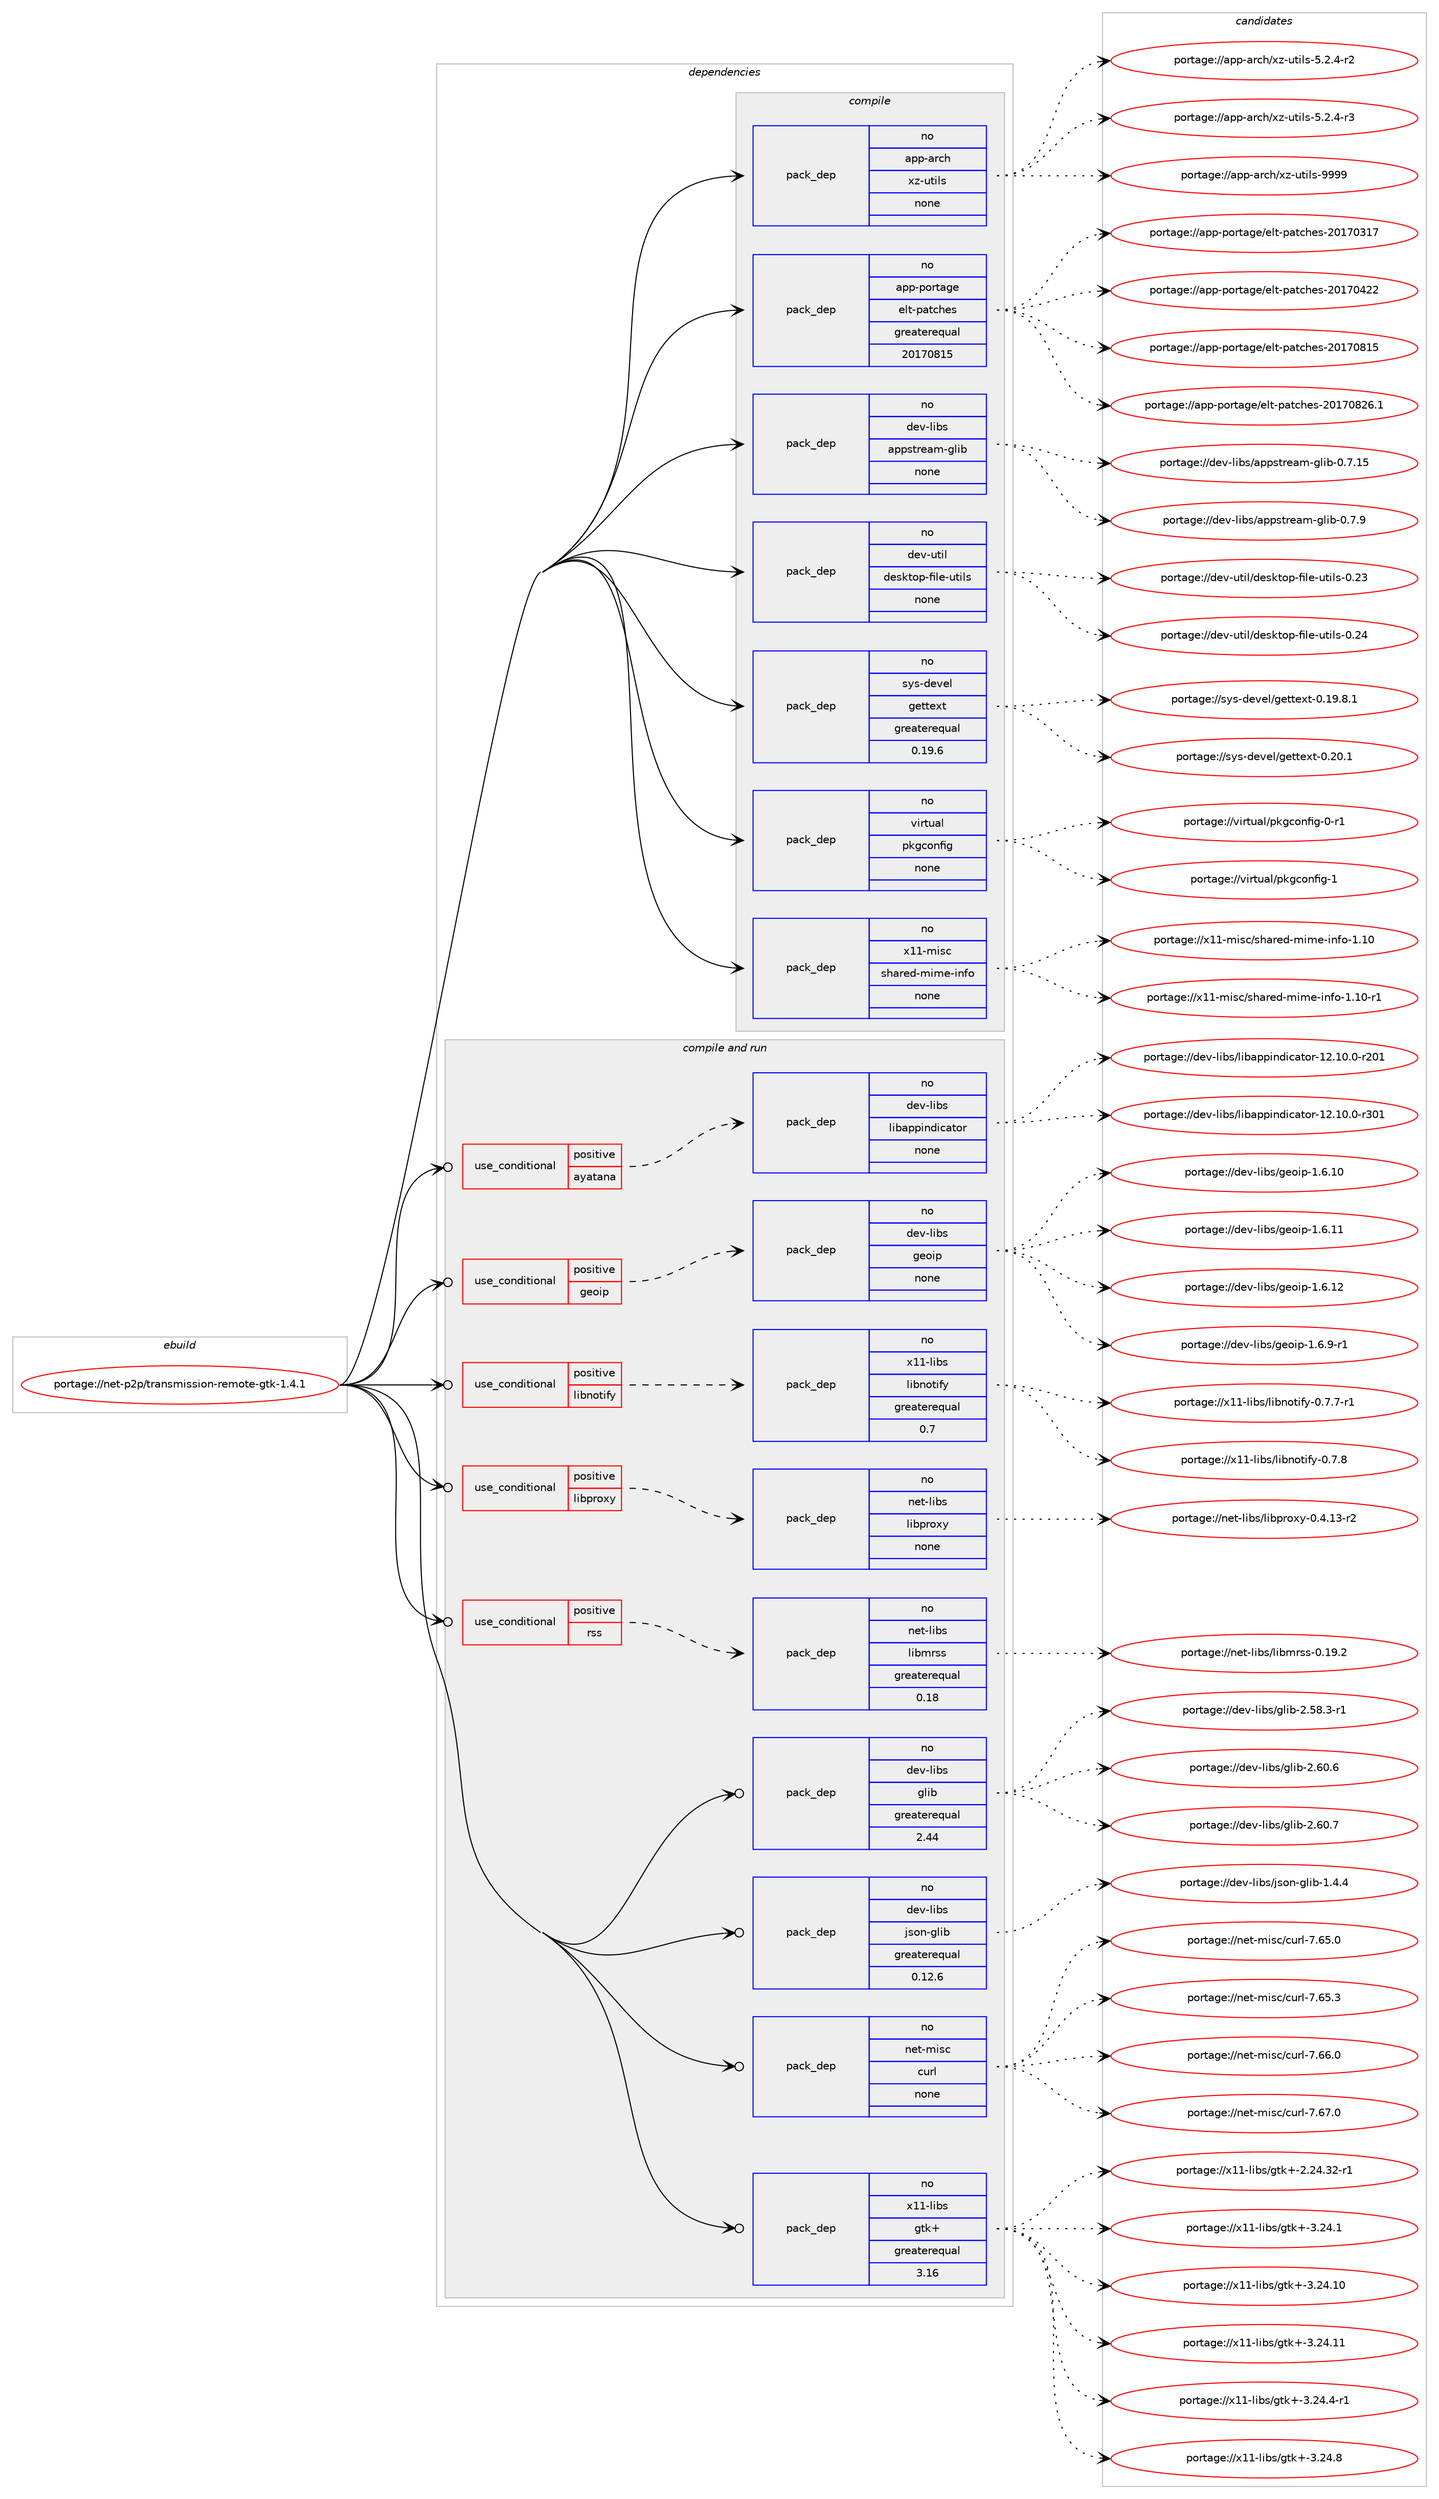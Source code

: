 digraph prolog {

# *************
# Graph options
# *************

newrank=true;
concentrate=true;
compound=true;
graph [rankdir=LR,fontname=Helvetica,fontsize=10,ranksep=1.5];#, ranksep=2.5, nodesep=0.2];
edge  [arrowhead=vee];
node  [fontname=Helvetica,fontsize=10];

# **********
# The ebuild
# **********

subgraph cluster_leftcol {
color=gray;
rank=same;
label=<<i>ebuild</i>>;
id [label="portage://net-p2p/transmission-remote-gtk-1.4.1", color=red, width=4, href="../net-p2p/transmission-remote-gtk-1.4.1.svg"];
}

# ****************
# The dependencies
# ****************

subgraph cluster_midcol {
color=gray;
label=<<i>dependencies</i>>;
subgraph cluster_compile {
fillcolor="#eeeeee";
style=filled;
label=<<i>compile</i>>;
subgraph pack274168 {
dependency373876 [label=<<TABLE BORDER="0" CELLBORDER="1" CELLSPACING="0" CELLPADDING="4" WIDTH="220"><TR><TD ROWSPAN="6" CELLPADDING="30">pack_dep</TD></TR><TR><TD WIDTH="110">no</TD></TR><TR><TD>app-arch</TD></TR><TR><TD>xz-utils</TD></TR><TR><TD>none</TD></TR><TR><TD></TD></TR></TABLE>>, shape=none, color=blue];
}
id:e -> dependency373876:w [weight=20,style="solid",arrowhead="vee"];
subgraph pack274169 {
dependency373877 [label=<<TABLE BORDER="0" CELLBORDER="1" CELLSPACING="0" CELLPADDING="4" WIDTH="220"><TR><TD ROWSPAN="6" CELLPADDING="30">pack_dep</TD></TR><TR><TD WIDTH="110">no</TD></TR><TR><TD>app-portage</TD></TR><TR><TD>elt-patches</TD></TR><TR><TD>greaterequal</TD></TR><TR><TD>20170815</TD></TR></TABLE>>, shape=none, color=blue];
}
id:e -> dependency373877:w [weight=20,style="solid",arrowhead="vee"];
subgraph pack274170 {
dependency373878 [label=<<TABLE BORDER="0" CELLBORDER="1" CELLSPACING="0" CELLPADDING="4" WIDTH="220"><TR><TD ROWSPAN="6" CELLPADDING="30">pack_dep</TD></TR><TR><TD WIDTH="110">no</TD></TR><TR><TD>dev-libs</TD></TR><TR><TD>appstream-glib</TD></TR><TR><TD>none</TD></TR><TR><TD></TD></TR></TABLE>>, shape=none, color=blue];
}
id:e -> dependency373878:w [weight=20,style="solid",arrowhead="vee"];
subgraph pack274171 {
dependency373879 [label=<<TABLE BORDER="0" CELLBORDER="1" CELLSPACING="0" CELLPADDING="4" WIDTH="220"><TR><TD ROWSPAN="6" CELLPADDING="30">pack_dep</TD></TR><TR><TD WIDTH="110">no</TD></TR><TR><TD>dev-util</TD></TR><TR><TD>desktop-file-utils</TD></TR><TR><TD>none</TD></TR><TR><TD></TD></TR></TABLE>>, shape=none, color=blue];
}
id:e -> dependency373879:w [weight=20,style="solid",arrowhead="vee"];
subgraph pack274172 {
dependency373880 [label=<<TABLE BORDER="0" CELLBORDER="1" CELLSPACING="0" CELLPADDING="4" WIDTH="220"><TR><TD ROWSPAN="6" CELLPADDING="30">pack_dep</TD></TR><TR><TD WIDTH="110">no</TD></TR><TR><TD>sys-devel</TD></TR><TR><TD>gettext</TD></TR><TR><TD>greaterequal</TD></TR><TR><TD>0.19.6</TD></TR></TABLE>>, shape=none, color=blue];
}
id:e -> dependency373880:w [weight=20,style="solid",arrowhead="vee"];
subgraph pack274173 {
dependency373881 [label=<<TABLE BORDER="0" CELLBORDER="1" CELLSPACING="0" CELLPADDING="4" WIDTH="220"><TR><TD ROWSPAN="6" CELLPADDING="30">pack_dep</TD></TR><TR><TD WIDTH="110">no</TD></TR><TR><TD>virtual</TD></TR><TR><TD>pkgconfig</TD></TR><TR><TD>none</TD></TR><TR><TD></TD></TR></TABLE>>, shape=none, color=blue];
}
id:e -> dependency373881:w [weight=20,style="solid",arrowhead="vee"];
subgraph pack274174 {
dependency373882 [label=<<TABLE BORDER="0" CELLBORDER="1" CELLSPACING="0" CELLPADDING="4" WIDTH="220"><TR><TD ROWSPAN="6" CELLPADDING="30">pack_dep</TD></TR><TR><TD WIDTH="110">no</TD></TR><TR><TD>x11-misc</TD></TR><TR><TD>shared-mime-info</TD></TR><TR><TD>none</TD></TR><TR><TD></TD></TR></TABLE>>, shape=none, color=blue];
}
id:e -> dependency373882:w [weight=20,style="solid",arrowhead="vee"];
}
subgraph cluster_compileandrun {
fillcolor="#eeeeee";
style=filled;
label=<<i>compile and run</i>>;
subgraph cond93386 {
dependency373883 [label=<<TABLE BORDER="0" CELLBORDER="1" CELLSPACING="0" CELLPADDING="4"><TR><TD ROWSPAN="3" CELLPADDING="10">use_conditional</TD></TR><TR><TD>positive</TD></TR><TR><TD>ayatana</TD></TR></TABLE>>, shape=none, color=red];
subgraph pack274175 {
dependency373884 [label=<<TABLE BORDER="0" CELLBORDER="1" CELLSPACING="0" CELLPADDING="4" WIDTH="220"><TR><TD ROWSPAN="6" CELLPADDING="30">pack_dep</TD></TR><TR><TD WIDTH="110">no</TD></TR><TR><TD>dev-libs</TD></TR><TR><TD>libappindicator</TD></TR><TR><TD>none</TD></TR><TR><TD></TD></TR></TABLE>>, shape=none, color=blue];
}
dependency373883:e -> dependency373884:w [weight=20,style="dashed",arrowhead="vee"];
}
id:e -> dependency373883:w [weight=20,style="solid",arrowhead="odotvee"];
subgraph cond93387 {
dependency373885 [label=<<TABLE BORDER="0" CELLBORDER="1" CELLSPACING="0" CELLPADDING="4"><TR><TD ROWSPAN="3" CELLPADDING="10">use_conditional</TD></TR><TR><TD>positive</TD></TR><TR><TD>geoip</TD></TR></TABLE>>, shape=none, color=red];
subgraph pack274176 {
dependency373886 [label=<<TABLE BORDER="0" CELLBORDER="1" CELLSPACING="0" CELLPADDING="4" WIDTH="220"><TR><TD ROWSPAN="6" CELLPADDING="30">pack_dep</TD></TR><TR><TD WIDTH="110">no</TD></TR><TR><TD>dev-libs</TD></TR><TR><TD>geoip</TD></TR><TR><TD>none</TD></TR><TR><TD></TD></TR></TABLE>>, shape=none, color=blue];
}
dependency373885:e -> dependency373886:w [weight=20,style="dashed",arrowhead="vee"];
}
id:e -> dependency373885:w [weight=20,style="solid",arrowhead="odotvee"];
subgraph cond93388 {
dependency373887 [label=<<TABLE BORDER="0" CELLBORDER="1" CELLSPACING="0" CELLPADDING="4"><TR><TD ROWSPAN="3" CELLPADDING="10">use_conditional</TD></TR><TR><TD>positive</TD></TR><TR><TD>libnotify</TD></TR></TABLE>>, shape=none, color=red];
subgraph pack274177 {
dependency373888 [label=<<TABLE BORDER="0" CELLBORDER="1" CELLSPACING="0" CELLPADDING="4" WIDTH="220"><TR><TD ROWSPAN="6" CELLPADDING="30">pack_dep</TD></TR><TR><TD WIDTH="110">no</TD></TR><TR><TD>x11-libs</TD></TR><TR><TD>libnotify</TD></TR><TR><TD>greaterequal</TD></TR><TR><TD>0.7</TD></TR></TABLE>>, shape=none, color=blue];
}
dependency373887:e -> dependency373888:w [weight=20,style="dashed",arrowhead="vee"];
}
id:e -> dependency373887:w [weight=20,style="solid",arrowhead="odotvee"];
subgraph cond93389 {
dependency373889 [label=<<TABLE BORDER="0" CELLBORDER="1" CELLSPACING="0" CELLPADDING="4"><TR><TD ROWSPAN="3" CELLPADDING="10">use_conditional</TD></TR><TR><TD>positive</TD></TR><TR><TD>libproxy</TD></TR></TABLE>>, shape=none, color=red];
subgraph pack274178 {
dependency373890 [label=<<TABLE BORDER="0" CELLBORDER="1" CELLSPACING="0" CELLPADDING="4" WIDTH="220"><TR><TD ROWSPAN="6" CELLPADDING="30">pack_dep</TD></TR><TR><TD WIDTH="110">no</TD></TR><TR><TD>net-libs</TD></TR><TR><TD>libproxy</TD></TR><TR><TD>none</TD></TR><TR><TD></TD></TR></TABLE>>, shape=none, color=blue];
}
dependency373889:e -> dependency373890:w [weight=20,style="dashed",arrowhead="vee"];
}
id:e -> dependency373889:w [weight=20,style="solid",arrowhead="odotvee"];
subgraph cond93390 {
dependency373891 [label=<<TABLE BORDER="0" CELLBORDER="1" CELLSPACING="0" CELLPADDING="4"><TR><TD ROWSPAN="3" CELLPADDING="10">use_conditional</TD></TR><TR><TD>positive</TD></TR><TR><TD>rss</TD></TR></TABLE>>, shape=none, color=red];
subgraph pack274179 {
dependency373892 [label=<<TABLE BORDER="0" CELLBORDER="1" CELLSPACING="0" CELLPADDING="4" WIDTH="220"><TR><TD ROWSPAN="6" CELLPADDING="30">pack_dep</TD></TR><TR><TD WIDTH="110">no</TD></TR><TR><TD>net-libs</TD></TR><TR><TD>libmrss</TD></TR><TR><TD>greaterequal</TD></TR><TR><TD>0.18</TD></TR></TABLE>>, shape=none, color=blue];
}
dependency373891:e -> dependency373892:w [weight=20,style="dashed",arrowhead="vee"];
}
id:e -> dependency373891:w [weight=20,style="solid",arrowhead="odotvee"];
subgraph pack274180 {
dependency373893 [label=<<TABLE BORDER="0" CELLBORDER="1" CELLSPACING="0" CELLPADDING="4" WIDTH="220"><TR><TD ROWSPAN="6" CELLPADDING="30">pack_dep</TD></TR><TR><TD WIDTH="110">no</TD></TR><TR><TD>dev-libs</TD></TR><TR><TD>glib</TD></TR><TR><TD>greaterequal</TD></TR><TR><TD>2.44</TD></TR></TABLE>>, shape=none, color=blue];
}
id:e -> dependency373893:w [weight=20,style="solid",arrowhead="odotvee"];
subgraph pack274181 {
dependency373894 [label=<<TABLE BORDER="0" CELLBORDER="1" CELLSPACING="0" CELLPADDING="4" WIDTH="220"><TR><TD ROWSPAN="6" CELLPADDING="30">pack_dep</TD></TR><TR><TD WIDTH="110">no</TD></TR><TR><TD>dev-libs</TD></TR><TR><TD>json-glib</TD></TR><TR><TD>greaterequal</TD></TR><TR><TD>0.12.6</TD></TR></TABLE>>, shape=none, color=blue];
}
id:e -> dependency373894:w [weight=20,style="solid",arrowhead="odotvee"];
subgraph pack274182 {
dependency373895 [label=<<TABLE BORDER="0" CELLBORDER="1" CELLSPACING="0" CELLPADDING="4" WIDTH="220"><TR><TD ROWSPAN="6" CELLPADDING="30">pack_dep</TD></TR><TR><TD WIDTH="110">no</TD></TR><TR><TD>net-misc</TD></TR><TR><TD>curl</TD></TR><TR><TD>none</TD></TR><TR><TD></TD></TR></TABLE>>, shape=none, color=blue];
}
id:e -> dependency373895:w [weight=20,style="solid",arrowhead="odotvee"];
subgraph pack274183 {
dependency373896 [label=<<TABLE BORDER="0" CELLBORDER="1" CELLSPACING="0" CELLPADDING="4" WIDTH="220"><TR><TD ROWSPAN="6" CELLPADDING="30">pack_dep</TD></TR><TR><TD WIDTH="110">no</TD></TR><TR><TD>x11-libs</TD></TR><TR><TD>gtk+</TD></TR><TR><TD>greaterequal</TD></TR><TR><TD>3.16</TD></TR></TABLE>>, shape=none, color=blue];
}
id:e -> dependency373896:w [weight=20,style="solid",arrowhead="odotvee"];
}
subgraph cluster_run {
fillcolor="#eeeeee";
style=filled;
label=<<i>run</i>>;
}
}

# **************
# The candidates
# **************

subgraph cluster_choices {
rank=same;
color=gray;
label=<<i>candidates</i>>;

subgraph choice274168 {
color=black;
nodesep=1;
choiceportage9711211245971149910447120122451171161051081154553465046524511450 [label="portage://app-arch/xz-utils-5.2.4-r2", color=red, width=4,href="../app-arch/xz-utils-5.2.4-r2.svg"];
choiceportage9711211245971149910447120122451171161051081154553465046524511451 [label="portage://app-arch/xz-utils-5.2.4-r3", color=red, width=4,href="../app-arch/xz-utils-5.2.4-r3.svg"];
choiceportage9711211245971149910447120122451171161051081154557575757 [label="portage://app-arch/xz-utils-9999", color=red, width=4,href="../app-arch/xz-utils-9999.svg"];
dependency373876:e -> choiceportage9711211245971149910447120122451171161051081154553465046524511450:w [style=dotted,weight="100"];
dependency373876:e -> choiceportage9711211245971149910447120122451171161051081154553465046524511451:w [style=dotted,weight="100"];
dependency373876:e -> choiceportage9711211245971149910447120122451171161051081154557575757:w [style=dotted,weight="100"];
}
subgraph choice274169 {
color=black;
nodesep=1;
choiceportage97112112451121111141169710310147101108116451129711699104101115455048495548514955 [label="portage://app-portage/elt-patches-20170317", color=red, width=4,href="../app-portage/elt-patches-20170317.svg"];
choiceportage97112112451121111141169710310147101108116451129711699104101115455048495548525050 [label="portage://app-portage/elt-patches-20170422", color=red, width=4,href="../app-portage/elt-patches-20170422.svg"];
choiceportage97112112451121111141169710310147101108116451129711699104101115455048495548564953 [label="portage://app-portage/elt-patches-20170815", color=red, width=4,href="../app-portage/elt-patches-20170815.svg"];
choiceportage971121124511211111411697103101471011081164511297116991041011154550484955485650544649 [label="portage://app-portage/elt-patches-20170826.1", color=red, width=4,href="../app-portage/elt-patches-20170826.1.svg"];
dependency373877:e -> choiceportage97112112451121111141169710310147101108116451129711699104101115455048495548514955:w [style=dotted,weight="100"];
dependency373877:e -> choiceportage97112112451121111141169710310147101108116451129711699104101115455048495548525050:w [style=dotted,weight="100"];
dependency373877:e -> choiceportage97112112451121111141169710310147101108116451129711699104101115455048495548564953:w [style=dotted,weight="100"];
dependency373877:e -> choiceportage971121124511211111411697103101471011081164511297116991041011154550484955485650544649:w [style=dotted,weight="100"];
}
subgraph choice274170 {
color=black;
nodesep=1;
choiceportage1001011184510810598115479711211211511611410197109451031081059845484655464953 [label="portage://dev-libs/appstream-glib-0.7.15", color=red, width=4,href="../dev-libs/appstream-glib-0.7.15.svg"];
choiceportage10010111845108105981154797112112115116114101971094510310810598454846554657 [label="portage://dev-libs/appstream-glib-0.7.9", color=red, width=4,href="../dev-libs/appstream-glib-0.7.9.svg"];
dependency373878:e -> choiceportage1001011184510810598115479711211211511611410197109451031081059845484655464953:w [style=dotted,weight="100"];
dependency373878:e -> choiceportage10010111845108105981154797112112115116114101971094510310810598454846554657:w [style=dotted,weight="100"];
}
subgraph choice274171 {
color=black;
nodesep=1;
choiceportage100101118451171161051084710010111510711611111245102105108101451171161051081154548465051 [label="portage://dev-util/desktop-file-utils-0.23", color=red, width=4,href="../dev-util/desktop-file-utils-0.23.svg"];
choiceportage100101118451171161051084710010111510711611111245102105108101451171161051081154548465052 [label="portage://dev-util/desktop-file-utils-0.24", color=red, width=4,href="../dev-util/desktop-file-utils-0.24.svg"];
dependency373879:e -> choiceportage100101118451171161051084710010111510711611111245102105108101451171161051081154548465051:w [style=dotted,weight="100"];
dependency373879:e -> choiceportage100101118451171161051084710010111510711611111245102105108101451171161051081154548465052:w [style=dotted,weight="100"];
}
subgraph choice274172 {
color=black;
nodesep=1;
choiceportage1151211154510010111810110847103101116116101120116454846495746564649 [label="portage://sys-devel/gettext-0.19.8.1", color=red, width=4,href="../sys-devel/gettext-0.19.8.1.svg"];
choiceportage115121115451001011181011084710310111611610112011645484650484649 [label="portage://sys-devel/gettext-0.20.1", color=red, width=4,href="../sys-devel/gettext-0.20.1.svg"];
dependency373880:e -> choiceportage1151211154510010111810110847103101116116101120116454846495746564649:w [style=dotted,weight="100"];
dependency373880:e -> choiceportage115121115451001011181011084710310111611610112011645484650484649:w [style=dotted,weight="100"];
}
subgraph choice274173 {
color=black;
nodesep=1;
choiceportage11810511411611797108471121071039911111010210510345484511449 [label="portage://virtual/pkgconfig-0-r1", color=red, width=4,href="../virtual/pkgconfig-0-r1.svg"];
choiceportage1181051141161179710847112107103991111101021051034549 [label="portage://virtual/pkgconfig-1", color=red, width=4,href="../virtual/pkgconfig-1.svg"];
dependency373881:e -> choiceportage11810511411611797108471121071039911111010210510345484511449:w [style=dotted,weight="100"];
dependency373881:e -> choiceportage1181051141161179710847112107103991111101021051034549:w [style=dotted,weight="100"];
}
subgraph choice274174 {
color=black;
nodesep=1;
choiceportage12049494510910511599471151049711410110045109105109101451051101021114549464948 [label="portage://x11-misc/shared-mime-info-1.10", color=red, width=4,href="../x11-misc/shared-mime-info-1.10.svg"];
choiceportage120494945109105115994711510497114101100451091051091014510511010211145494649484511449 [label="portage://x11-misc/shared-mime-info-1.10-r1", color=red, width=4,href="../x11-misc/shared-mime-info-1.10-r1.svg"];
dependency373882:e -> choiceportage12049494510910511599471151049711410110045109105109101451051101021114549464948:w [style=dotted,weight="100"];
dependency373882:e -> choiceportage120494945109105115994711510497114101100451091051091014510511010211145494649484511449:w [style=dotted,weight="100"];
}
subgraph choice274175 {
color=black;
nodesep=1;
choiceportage10010111845108105981154710810598971121121051101001059997116111114454950464948464845114504849 [label="portage://dev-libs/libappindicator-12.10.0-r201", color=red, width=4,href="../dev-libs/libappindicator-12.10.0-r201.svg"];
choiceportage10010111845108105981154710810598971121121051101001059997116111114454950464948464845114514849 [label="portage://dev-libs/libappindicator-12.10.0-r301", color=red, width=4,href="../dev-libs/libappindicator-12.10.0-r301.svg"];
dependency373884:e -> choiceportage10010111845108105981154710810598971121121051101001059997116111114454950464948464845114504849:w [style=dotted,weight="100"];
dependency373884:e -> choiceportage10010111845108105981154710810598971121121051101001059997116111114454950464948464845114514849:w [style=dotted,weight="100"];
}
subgraph choice274176 {
color=black;
nodesep=1;
choiceportage10010111845108105981154710310111110511245494654464948 [label="portage://dev-libs/geoip-1.6.10", color=red, width=4,href="../dev-libs/geoip-1.6.10.svg"];
choiceportage10010111845108105981154710310111110511245494654464949 [label="portage://dev-libs/geoip-1.6.11", color=red, width=4,href="../dev-libs/geoip-1.6.11.svg"];
choiceportage10010111845108105981154710310111110511245494654464950 [label="portage://dev-libs/geoip-1.6.12", color=red, width=4,href="../dev-libs/geoip-1.6.12.svg"];
choiceportage1001011184510810598115471031011111051124549465446574511449 [label="portage://dev-libs/geoip-1.6.9-r1", color=red, width=4,href="../dev-libs/geoip-1.6.9-r1.svg"];
dependency373886:e -> choiceportage10010111845108105981154710310111110511245494654464948:w [style=dotted,weight="100"];
dependency373886:e -> choiceportage10010111845108105981154710310111110511245494654464949:w [style=dotted,weight="100"];
dependency373886:e -> choiceportage10010111845108105981154710310111110511245494654464950:w [style=dotted,weight="100"];
dependency373886:e -> choiceportage1001011184510810598115471031011111051124549465446574511449:w [style=dotted,weight="100"];
}
subgraph choice274177 {
color=black;
nodesep=1;
choiceportage1204949451081059811547108105981101111161051021214548465546554511449 [label="portage://x11-libs/libnotify-0.7.7-r1", color=red, width=4,href="../x11-libs/libnotify-0.7.7-r1.svg"];
choiceportage120494945108105981154710810598110111116105102121454846554656 [label="portage://x11-libs/libnotify-0.7.8", color=red, width=4,href="../x11-libs/libnotify-0.7.8.svg"];
dependency373888:e -> choiceportage1204949451081059811547108105981101111161051021214548465546554511449:w [style=dotted,weight="100"];
dependency373888:e -> choiceportage120494945108105981154710810598110111116105102121454846554656:w [style=dotted,weight="100"];
}
subgraph choice274178 {
color=black;
nodesep=1;
choiceportage11010111645108105981154710810598112114111120121454846524649514511450 [label="portage://net-libs/libproxy-0.4.13-r2", color=red, width=4,href="../net-libs/libproxy-0.4.13-r2.svg"];
dependency373890:e -> choiceportage11010111645108105981154710810598112114111120121454846524649514511450:w [style=dotted,weight="100"];
}
subgraph choice274179 {
color=black;
nodesep=1;
choiceportage1101011164510810598115471081059810911411511545484649574650 [label="portage://net-libs/libmrss-0.19.2", color=red, width=4,href="../net-libs/libmrss-0.19.2.svg"];
dependency373892:e -> choiceportage1101011164510810598115471081059810911411511545484649574650:w [style=dotted,weight="100"];
}
subgraph choice274180 {
color=black;
nodesep=1;
choiceportage10010111845108105981154710310810598455046535646514511449 [label="portage://dev-libs/glib-2.58.3-r1", color=red, width=4,href="../dev-libs/glib-2.58.3-r1.svg"];
choiceportage1001011184510810598115471031081059845504654484654 [label="portage://dev-libs/glib-2.60.6", color=red, width=4,href="../dev-libs/glib-2.60.6.svg"];
choiceportage1001011184510810598115471031081059845504654484655 [label="portage://dev-libs/glib-2.60.7", color=red, width=4,href="../dev-libs/glib-2.60.7.svg"];
dependency373893:e -> choiceportage10010111845108105981154710310810598455046535646514511449:w [style=dotted,weight="100"];
dependency373893:e -> choiceportage1001011184510810598115471031081059845504654484654:w [style=dotted,weight="100"];
dependency373893:e -> choiceportage1001011184510810598115471031081059845504654484655:w [style=dotted,weight="100"];
}
subgraph choice274181 {
color=black;
nodesep=1;
choiceportage1001011184510810598115471061151111104510310810598454946524652 [label="portage://dev-libs/json-glib-1.4.4", color=red, width=4,href="../dev-libs/json-glib-1.4.4.svg"];
dependency373894:e -> choiceportage1001011184510810598115471061151111104510310810598454946524652:w [style=dotted,weight="100"];
}
subgraph choice274182 {
color=black;
nodesep=1;
choiceportage1101011164510910511599479911711410845554654534648 [label="portage://net-misc/curl-7.65.0", color=red, width=4,href="../net-misc/curl-7.65.0.svg"];
choiceportage1101011164510910511599479911711410845554654534651 [label="portage://net-misc/curl-7.65.3", color=red, width=4,href="../net-misc/curl-7.65.3.svg"];
choiceportage1101011164510910511599479911711410845554654544648 [label="portage://net-misc/curl-7.66.0", color=red, width=4,href="../net-misc/curl-7.66.0.svg"];
choiceportage1101011164510910511599479911711410845554654554648 [label="portage://net-misc/curl-7.67.0", color=red, width=4,href="../net-misc/curl-7.67.0.svg"];
dependency373895:e -> choiceportage1101011164510910511599479911711410845554654534648:w [style=dotted,weight="100"];
dependency373895:e -> choiceportage1101011164510910511599479911711410845554654534651:w [style=dotted,weight="100"];
dependency373895:e -> choiceportage1101011164510910511599479911711410845554654544648:w [style=dotted,weight="100"];
dependency373895:e -> choiceportage1101011164510910511599479911711410845554654554648:w [style=dotted,weight="100"];
}
subgraph choice274183 {
color=black;
nodesep=1;
choiceportage12049494510810598115471031161074345504650524651504511449 [label="portage://x11-libs/gtk+-2.24.32-r1", color=red, width=4,href="../x11-libs/gtk+-2.24.32-r1.svg"];
choiceportage12049494510810598115471031161074345514650524649 [label="portage://x11-libs/gtk+-3.24.1", color=red, width=4,href="../x11-libs/gtk+-3.24.1.svg"];
choiceportage1204949451081059811547103116107434551465052464948 [label="portage://x11-libs/gtk+-3.24.10", color=red, width=4,href="../x11-libs/gtk+-3.24.10.svg"];
choiceportage1204949451081059811547103116107434551465052464949 [label="portage://x11-libs/gtk+-3.24.11", color=red, width=4,href="../x11-libs/gtk+-3.24.11.svg"];
choiceportage120494945108105981154710311610743455146505246524511449 [label="portage://x11-libs/gtk+-3.24.4-r1", color=red, width=4,href="../x11-libs/gtk+-3.24.4-r1.svg"];
choiceportage12049494510810598115471031161074345514650524656 [label="portage://x11-libs/gtk+-3.24.8", color=red, width=4,href="../x11-libs/gtk+-3.24.8.svg"];
dependency373896:e -> choiceportage12049494510810598115471031161074345504650524651504511449:w [style=dotted,weight="100"];
dependency373896:e -> choiceportage12049494510810598115471031161074345514650524649:w [style=dotted,weight="100"];
dependency373896:e -> choiceportage1204949451081059811547103116107434551465052464948:w [style=dotted,weight="100"];
dependency373896:e -> choiceportage1204949451081059811547103116107434551465052464949:w [style=dotted,weight="100"];
dependency373896:e -> choiceportage120494945108105981154710311610743455146505246524511449:w [style=dotted,weight="100"];
dependency373896:e -> choiceportage12049494510810598115471031161074345514650524656:w [style=dotted,weight="100"];
}
}

}
